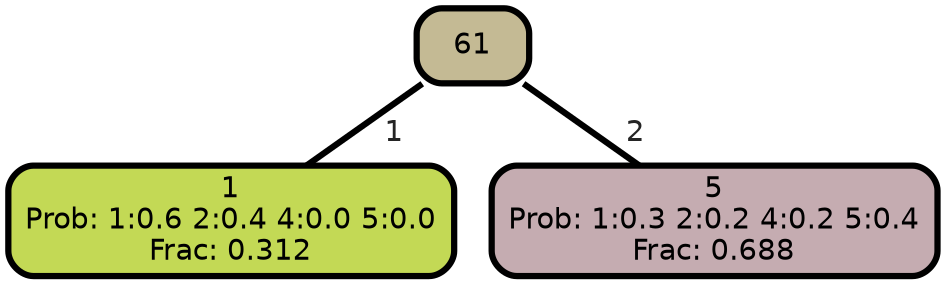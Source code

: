 graph Tree {
node [shape=box, style="filled, rounded",color="black",penwidth="3",fontcolor="black",                 fontname=helvetica] ;
graph [ranksep="0 equally", splines=straight,                 bgcolor=transparent, dpi=200] ;
edge [fontname=helvetica, fontweight=bold,fontcolor=grey14,color=black] ;
0 [label="1
Prob: 1:0.6 2:0.4 4:0.0 5:0.0
Frac: 0.312", fillcolor="#c3d955"] ;
1 [label="61", fillcolor="#c4ba94"] ;
2 [label="5
Prob: 1:0.3 2:0.2 4:0.2 5:0.4
Frac: 0.688", fillcolor="#c5acb1"] ;
1 -- 0 [label=" 1",penwidth=3] ;
1 -- 2 [label=" 2",penwidth=3] ;
{rank = same;}}
